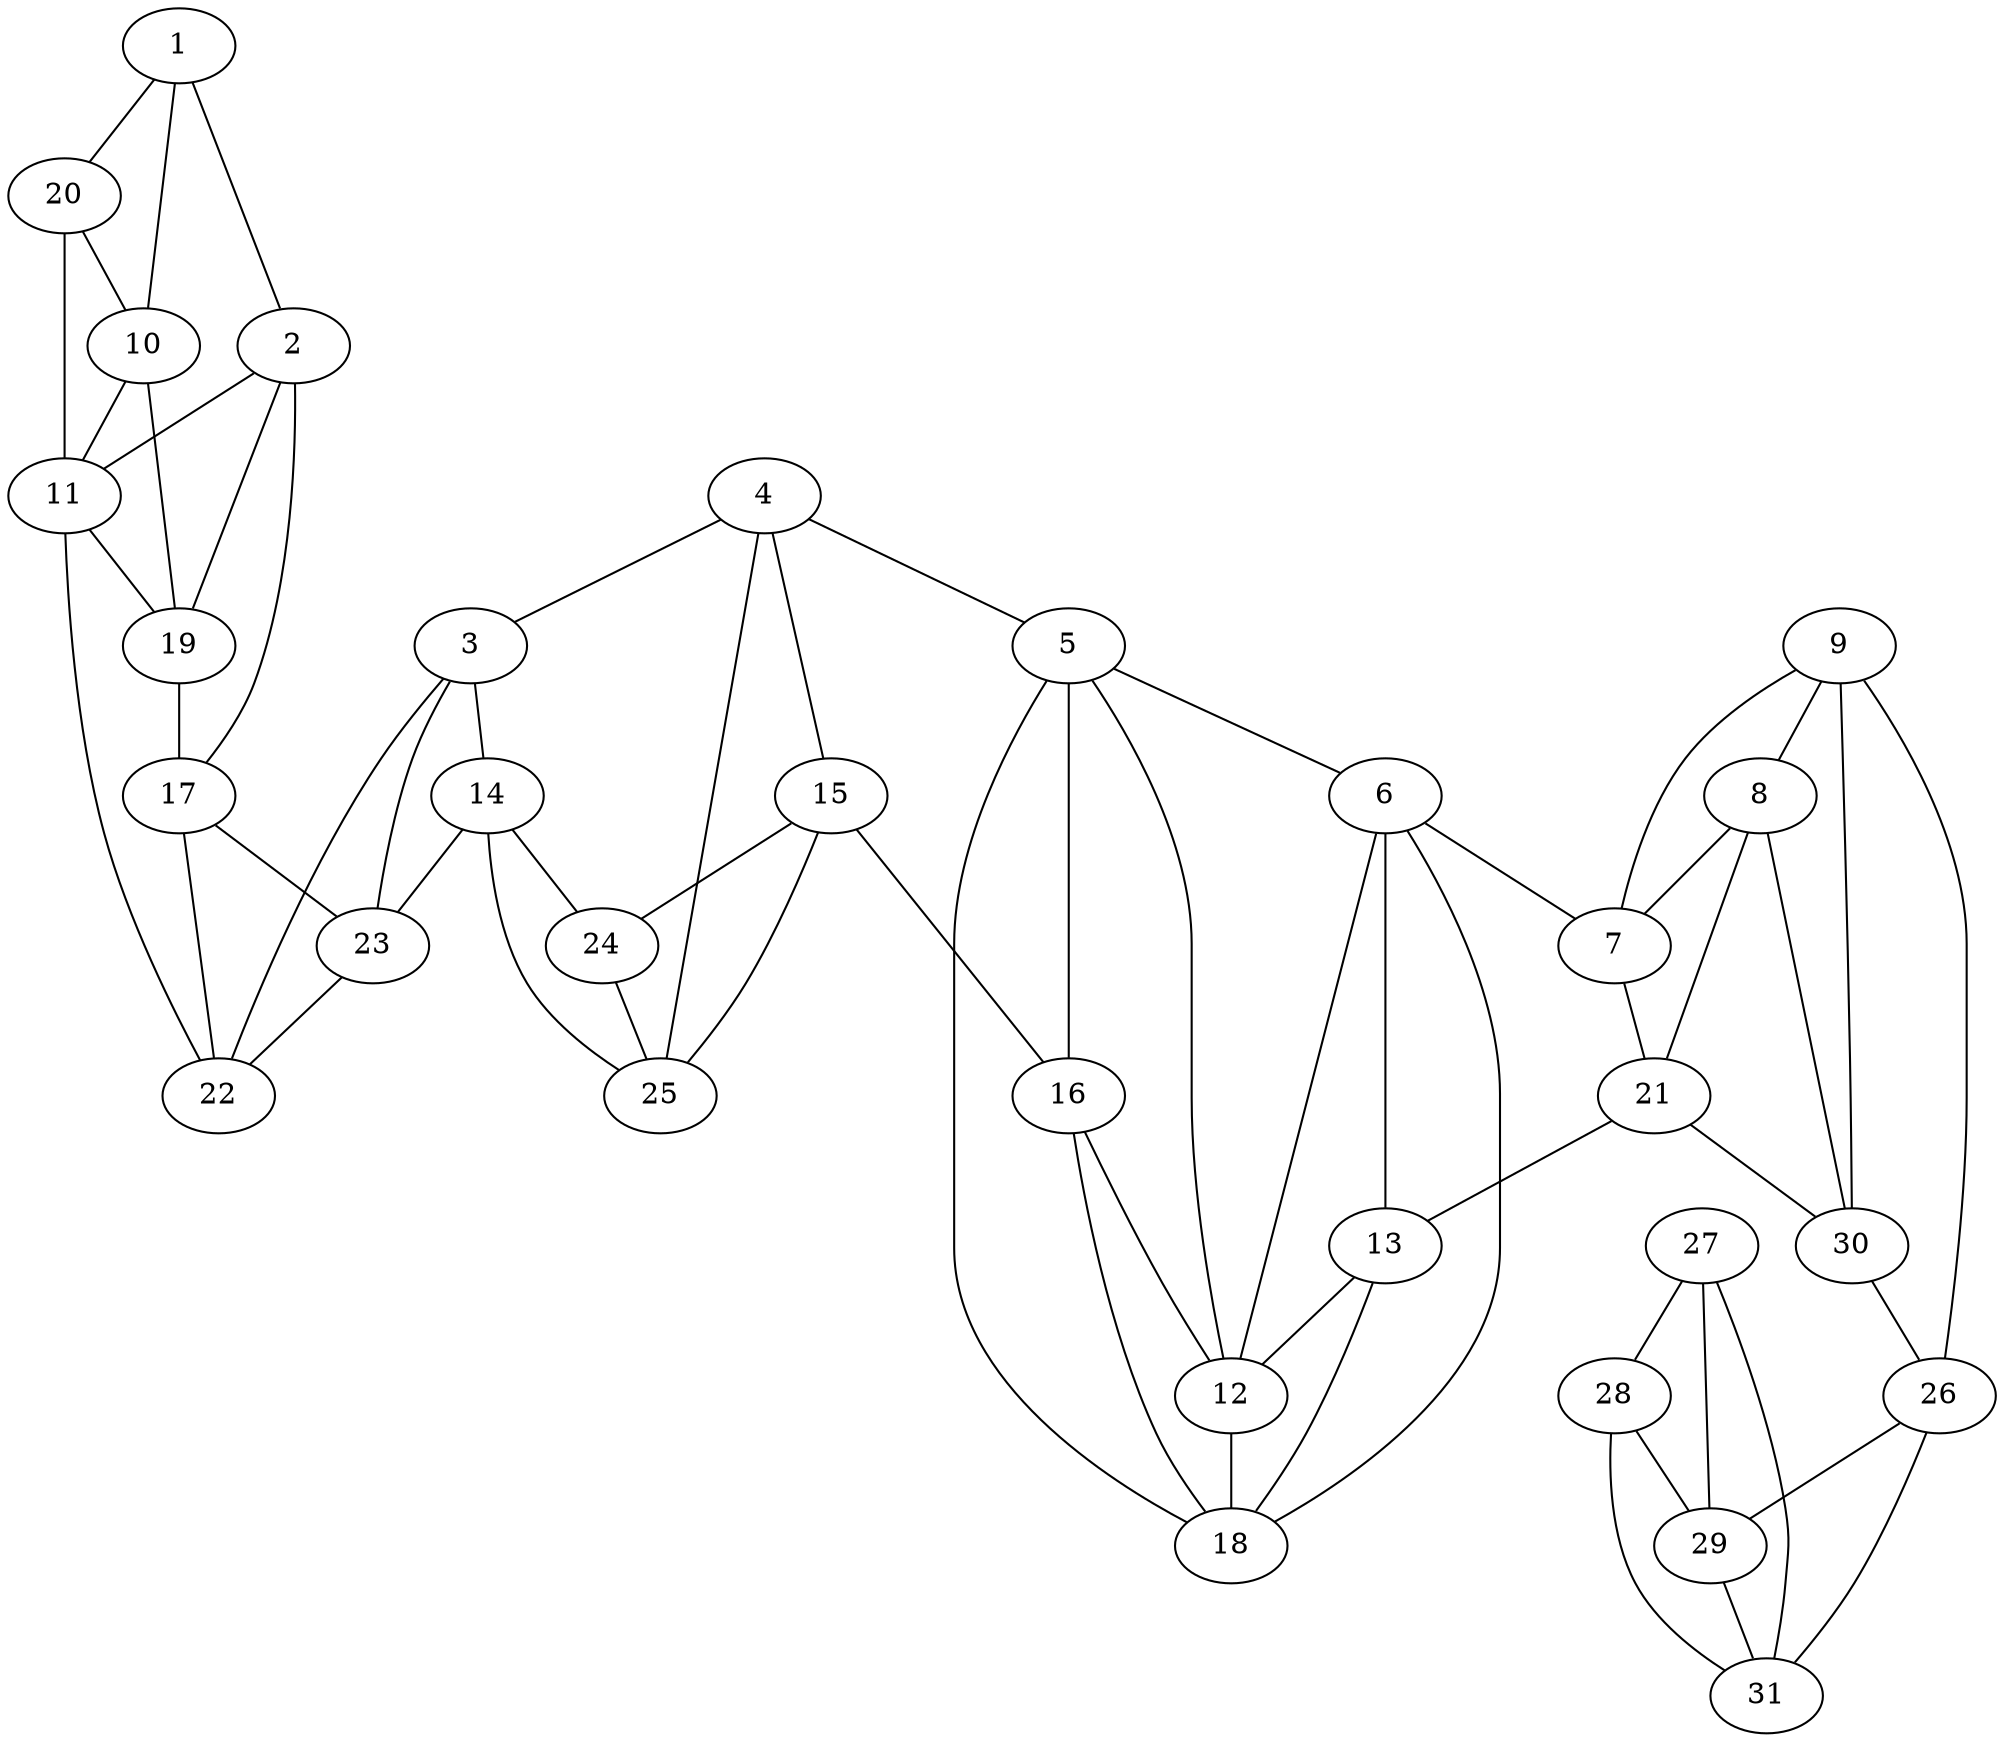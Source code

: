 graph pdb1r3e {
	1	 [aaLength=13,
		sequence=RKKLKTRKVGHGG,
		type=0];
	2	 [aaLength=10,
		sequence=KDLKKVYWVK,
		type=0];
	1 -- 2	 [distance0="38.7667",
		frequency=1,
		type0=1];
	10	 [aaLength=3,
		sequence=FAC,
		type=1];
	1 -- 10	 [distance0="41.01599",
		frequency=1,
		type0=3];
	20	 [aaLength=7,
		sequence=GPTSHDV,
		type=1];
	1 -- 20	 [distance0="38.91415",
		frequency=1,
		type0=2];
	11	 [aaLength=8,
		sequence=QGTRILEF,
		type=1];
	2 -- 11	 [distance0="30.63722",
		frequency=1,
		type0=1];
	17	 [aaLength=9,
		sequence=GLITETFDI,
		type=1];
	2 -- 17	 [distance0="32.04121",
		distance1="3.0",
		frequency=2,
		type0=3,
		type1=4];
	19	 [aaLength=8,
		sequence=QGTRILEF,
		type=1];
	2 -- 19	 [distance0="30.63722",
		frequency=1,
		type0=2];
	3	 [aaLength=11,
		sequence=FSFVGEYDQVP,
		type=0];
	14	 [aaLength=5,
		sequence=YSAKK,
		type=1];
	3 -- 14	 [distance0="40.15838",
		distance1="2.0",
		frequency=2,
		type0=2,
		type1=4];
	22	 [aaLength=3,
		sequence=GEV,
		type=1];
	3 -- 22	 [distance0="42.93828",
		frequency=1,
		type0=3];
	23	 [aaLength=4,
		sequence=TEEE,
		type=1];
	3 -- 23	 [distance0="39.04735",
		frequency=1,
		type0=1];
	4	 [aaLength=7,
		sequence=IINLPPK,
		type=0];
	4 -- 3	 [distance0="47.33169",
		frequency=1,
		type0=1];
	5	 [aaLength=13,
		sequence=GYKLGCGATAVEL,
		type=0];
	4 -- 5	 [distance0="47.53277",
		frequency=1,
		type0=2];
	15	 [aaLength=14,
		sequence=DVNIEGRDVSFRVE,
		type=1];
	4 -- 15	 [distance0="8.0",
		frequency=1,
		type0=4];
	25	 [aaLength=2,
		sequence=GK,
		type=1];
	4 -- 25	 [distance0="52.92692",
		frequency=1,
		type0=3];
	6	 [aaLength=3,
		sequence=APE,
		type=0];
	5 -- 6	 [distance0="41.28808",
		frequency=1,
		type0=1];
	12	 [aaLength=11,
		sequence=SVGPHTIEESL,
		type=1];
	5 -- 12	 [distance0="45.94079",
		frequency=1,
		type0=3];
	16	 [aaLength=8,
		sequence=PGTYIRSL,
		type=1];
	5 -- 16	 [distance0="44.70521",
		frequency=1,
		type0=2];
	18	 [aaLength=11,
		sequence=SVGPHTIEESL,
		type=1];
	5 -- 18	 [distance0="3.0",
		frequency=1,
		type0=4];
	13	 [aaLength=2,
		sequence=FE,
		type=1];
	6 -- 13	 [distance0="18.93654",
		frequency=1,
		type0=2];
	7	 [aaLength=9,
		sequence=IPLEKCLEW,
		type=0];
	6 -- 7	 [distance0="13.38009",
		distance1="6.0",
		frequency=2,
		type0=1,
		type1=4];
	6 -- 12	 [distance0="24.60879",
		frequency=1,
		type0=3];
	21	 [aaLength=2,
		sequence=LP,
		type=1];
	7 -- 21	 [distance0="26.3826",
		distance1="0.0",
		frequency=2,
		type0=3,
		type1=5];
	8	 [aaLength=3,
		sequence=VVV,
		type=0];
	8 -- 7	 [distance0="15.39536",
		frequency=1,
		type0=1];
	8 -- 21	 [distance0="19.62708",
		frequency=1,
		type0=2];
	30	 [aaLength=3,
		sequence=KMI,
		type=1];
	8 -- 30	 [distance0="20.98148",
		distance1="5.0",
		frequency=2,
		type0=3,
		type1=4];
	9	 [aaLength=6,
		sequence=QIHLEM,
		type=0];
	9 -- 7	 [distance0="37.42883",
		frequency=1,
		type0=2];
	9 -- 8	 [distance0="25.4913",
		frequency=1,
		type0=1];
	26	 [aaLength=2,
		sequence=DG,
		type=1];
	9 -- 26	 [distance0="4.0",
		frequency=1,
		type0=4];
	9 -- 30	 [distance0="37.52389",
		frequency=1,
		type0=3];
	10 -- 11	 [distance0="11.0",
		frequency=1,
		type0=1];
	10 -- 19	 [distance0="11.0",
		distance1="8.0",
		frequency=2,
		type0=2,
		type1=4];
	11 -- 19	 [distance0="0.0",
		frequency=1,
		type0=1];
	12 -- 18	 [distance0="0.0",
		frequency=1,
		type0=1];
	13 -- 12	 [distance0="13.0",
		frequency=1,
		type0=1];
	13 -- 18	 [distance0="13.0",
		frequency=1,
		type0=2];
	14 -- 23	 [distance0="22.0",
		frequency=1,
		type0=3];
	24	 [aaLength=2,
		sequence=LA,
		type=1];
	14 -- 24	 [distance0="13.0",
		distance1="8.0",
		frequency=2,
		type0=1,
		type1=4];
	14 -- 25	 [distance0="17.0",
		frequency=1,
		type0=2];
	15 -- 16	 [distance0="16.0",
		distance1="2.0",
		frequency=2,
		type0=1,
		type1=4];
	15 -- 24	 [distance0="21.0",
		frequency=1,
		type0=3];
	15 -- 25	 [distance0="17.0",
		frequency=1,
		type0=2];
	16 -- 12	 [distance0="28.0",
		frequency=1,
		type0=2];
	16 -- 18	 [distance0="28.0",
		frequency=1,
		type0=3];
	17 -- 22	 [distance0="10.0",
		distance1="1.0",
		frequency=2,
		type0=1,
		type1=4];
	17 -- 23	 [distance0="21.0",
		frequency=1,
		type0=2];
	18 -- 6	 [distance0="24.60879",
		frequency=1,
		type0=3];
	19 -- 17	 [distance0="22.0",
		frequency=1,
		type0=3];
	20 -- 10	 [distance0="28.0",
		distance1="21.0",
		frequency=2,
		type0=1,
		type1=4];
	20 -- 11	 [distance0="39.0",
		frequency=1,
		type0=3];
	21 -- 13	 [distance0="21.0",
		frequency=1,
		type0=3];
	21 -- 30	 [distance0="11.0",
		frequency=1,
		type0=1];
	22 -- 11	 [distance0="32.0",
		frequency=1,
		type0=3];
	23 -- 22	 [distance0="11.0",
		frequency=1,
		type0=1];
	24 -- 25	 [distance0="4.0",
		distance1="2.0",
		frequency=2,
		type0=1,
		type1=4];
	29	 [aaLength=5,
		sequence=RLLAL,
		type=1];
	26 -- 29	 [distance0="16.0",
		frequency=1,
		type0=2];
	31	 [aaLength=2,
		sequence=VV,
		type=1];
	26 -- 31	 [distance0="7.0",
		distance1="5.0",
		frequency=2,
		type0=1,
		type1=4];
	27	 [aaLength=8,
		sequence=NTR,
		type=1];
	28	 [aaLength=7,
		sequence=NSSFLET,
		type=1];
	27 -- 28	 [distance0="24.0",
		frequency=1,
		type0=1];
	27 -- 29	 [distance0="34.0",
		frequency=1,
		type0=2];
	27 -- 31	 [distance0="43.0",
		frequency=1,
		type0=3];
	28 -- 29	 [distance0="10.0",
		frequency=1,
		type0=1];
	28 -- 31	 [distance0="19.0",
		frequency=1,
		type0=2];
	29 -- 31	 [distance0="9.0",
		frequency=1,
		type0=1];
	30 -- 26	 [distance0="17.0",
		frequency=1,
		type0=2];
}
